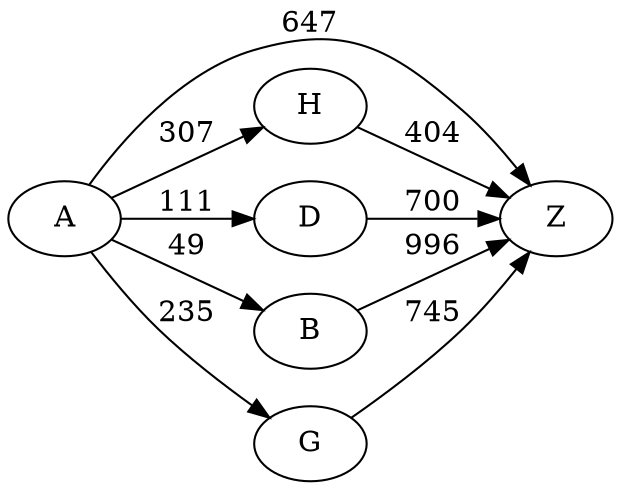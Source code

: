 digraph G {
	rankdir=LR size="8,5"
	A
	Z
	A -> Z [label=647]
	A
	H
	A -> H [label=307]
	A
	D
	A -> D [label=111]
	A
	B
	A -> B [label=49]
	A
	G
	A -> G [label=235]
	H
	Z
	H -> Z [label=404]
	D
	Z
	D -> Z [label=700]
	B
	Z
	B -> Z [label=996]
	G
	Z
	G -> Z [label=745]
}
